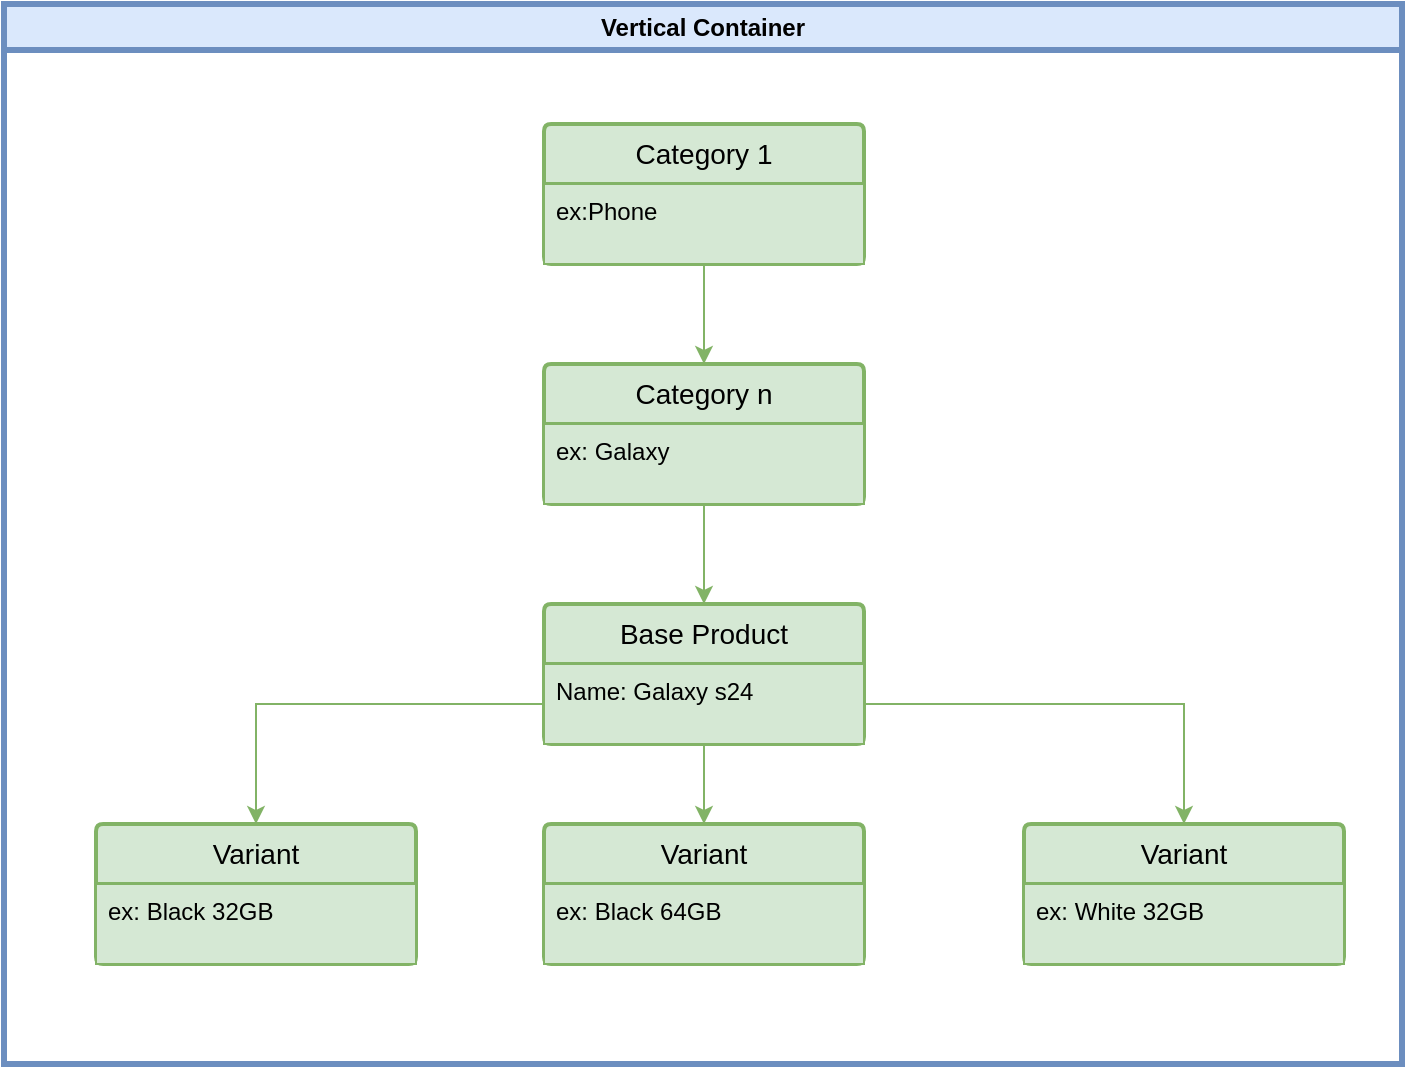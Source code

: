 <mxfile version="24.4.10" type="github" pages="3">
  <diagram name="1. Structure product" id="6ryz4ccO66AxR2wI0vaa">
    <mxGraphModel dx="1434" dy="746" grid="1" gridSize="10" guides="1" tooltips="1" connect="1" arrows="1" fold="1" page="1" pageScale="1" pageWidth="827" pageHeight="1169" math="0" shadow="0">
      <root>
        <mxCell id="0" />
        <mxCell id="1" parent="0" />
        <mxCell id="oYy9Nw4w6Qr8Ois-aqLs-1" value="Vertical Container" style="swimlane;whiteSpace=wrap;html=1;strokeWidth=3;fillColor=#dae8fc;strokeColor=#6c8ebf;" vertex="1" parent="1">
          <mxGeometry x="64" y="40" width="699" height="530" as="geometry" />
        </mxCell>
        <mxCell id="FM4NP6ebKmZ3h5DB7e9r-3" value="Base Product" style="swimlane;childLayout=stackLayout;horizontal=1;startSize=30;horizontalStack=0;rounded=1;fontSize=14;fontStyle=0;strokeWidth=2;resizeParent=0;resizeLast=1;shadow=0;dashed=0;align=center;arcSize=4;whiteSpace=wrap;html=1;fillColor=#d5e8d4;strokeColor=#82b366;" parent="oYy9Nw4w6Qr8Ois-aqLs-1" vertex="1">
          <mxGeometry x="270" y="300" width="160" height="70" as="geometry" />
        </mxCell>
        <mxCell id="FM4NP6ebKmZ3h5DB7e9r-4" value="Name: Galaxy s24" style="align=left;strokeColor=#82b366;fillColor=#d5e8d4;spacingLeft=4;fontSize=12;verticalAlign=top;resizable=0;rotatable=0;part=1;html=1;" parent="FM4NP6ebKmZ3h5DB7e9r-3" vertex="1">
          <mxGeometry y="30" width="160" height="40" as="geometry" />
        </mxCell>
        <mxCell id="YGNcSUg-PkcfSUEhg-0P-1" value="Category 1" style="swimlane;childLayout=stackLayout;horizontal=1;startSize=30;horizontalStack=0;rounded=1;fontSize=14;fontStyle=0;strokeWidth=2;resizeParent=0;resizeLast=1;shadow=0;dashed=0;align=center;arcSize=4;whiteSpace=wrap;html=1;fillColor=#d5e8d4;strokeColor=#82b366;" vertex="1" parent="oYy9Nw4w6Qr8Ois-aqLs-1">
          <mxGeometry x="270" y="60" width="160" height="70" as="geometry" />
        </mxCell>
        <mxCell id="YGNcSUg-PkcfSUEhg-0P-2" value="ex:Phone" style="align=left;strokeColor=#82b366;fillColor=#d5e8d4;spacingLeft=4;fontSize=12;verticalAlign=top;resizable=0;rotatable=0;part=1;html=1;" vertex="1" parent="YGNcSUg-PkcfSUEhg-0P-1">
          <mxGeometry y="30" width="160" height="40" as="geometry" />
        </mxCell>
        <mxCell id="YGNcSUg-PkcfSUEhg-0P-5" value="Variant" style="swimlane;childLayout=stackLayout;horizontal=1;startSize=30;horizontalStack=0;rounded=1;fontSize=14;fontStyle=0;strokeWidth=2;resizeParent=0;resizeLast=1;shadow=0;dashed=0;align=center;arcSize=4;whiteSpace=wrap;html=1;fillColor=#d5e8d4;strokeColor=#82b366;" vertex="1" parent="oYy9Nw4w6Qr8Ois-aqLs-1">
          <mxGeometry x="270" y="410" width="160" height="70" as="geometry" />
        </mxCell>
        <mxCell id="YGNcSUg-PkcfSUEhg-0P-6" value="ex: Black 64GB" style="align=left;strokeColor=#82b366;fillColor=#d5e8d4;spacingLeft=4;fontSize=12;verticalAlign=top;resizable=0;rotatable=0;part=1;html=1;" vertex="1" parent="YGNcSUg-PkcfSUEhg-0P-5">
          <mxGeometry y="30" width="160" height="40" as="geometry" />
        </mxCell>
        <mxCell id="YGNcSUg-PkcfSUEhg-0P-10" value="Category n" style="swimlane;childLayout=stackLayout;horizontal=1;startSize=30;horizontalStack=0;rounded=1;fontSize=14;fontStyle=0;strokeWidth=2;resizeParent=0;resizeLast=1;shadow=0;dashed=0;align=center;arcSize=4;whiteSpace=wrap;html=1;fillColor=#d5e8d4;strokeColor=#82b366;" vertex="1" parent="oYy9Nw4w6Qr8Ois-aqLs-1">
          <mxGeometry x="270" y="180" width="160" height="70" as="geometry" />
        </mxCell>
        <mxCell id="YGNcSUg-PkcfSUEhg-0P-11" value="ex: Galaxy" style="align=left;strokeColor=#82b366;fillColor=#d5e8d4;spacingLeft=4;fontSize=12;verticalAlign=top;resizable=0;rotatable=0;part=1;html=1;" vertex="1" parent="YGNcSUg-PkcfSUEhg-0P-10">
          <mxGeometry y="30" width="160" height="40" as="geometry" />
        </mxCell>
        <mxCell id="YGNcSUg-PkcfSUEhg-0P-13" style="edgeStyle=orthogonalEdgeStyle;rounded=0;orthogonalLoop=1;jettySize=auto;html=1;fillColor=#d5e8d4;strokeColor=#82b366;" edge="1" parent="oYy9Nw4w6Qr8Ois-aqLs-1" source="YGNcSUg-PkcfSUEhg-0P-2" target="YGNcSUg-PkcfSUEhg-0P-10">
          <mxGeometry relative="1" as="geometry" />
        </mxCell>
        <mxCell id="YGNcSUg-PkcfSUEhg-0P-14" style="edgeStyle=orthogonalEdgeStyle;rounded=0;orthogonalLoop=1;jettySize=auto;html=1;fillColor=#d5e8d4;strokeColor=#82b366;" edge="1" parent="oYy9Nw4w6Qr8Ois-aqLs-1" source="YGNcSUg-PkcfSUEhg-0P-11" target="FM4NP6ebKmZ3h5DB7e9r-3">
          <mxGeometry relative="1" as="geometry" />
        </mxCell>
        <mxCell id="YGNcSUg-PkcfSUEhg-0P-16" value="Variant" style="swimlane;childLayout=stackLayout;horizontal=1;startSize=30;horizontalStack=0;rounded=1;fontSize=14;fontStyle=0;strokeWidth=2;resizeParent=0;resizeLast=1;shadow=0;dashed=0;align=center;arcSize=4;whiteSpace=wrap;html=1;fillColor=#d5e8d4;strokeColor=#82b366;" vertex="1" parent="oYy9Nw4w6Qr8Ois-aqLs-1">
          <mxGeometry x="510" y="410" width="160" height="70" as="geometry" />
        </mxCell>
        <mxCell id="YGNcSUg-PkcfSUEhg-0P-17" value="ex: White 32GB" style="align=left;strokeColor=#82b366;fillColor=#d5e8d4;spacingLeft=4;fontSize=12;verticalAlign=top;resizable=0;rotatable=0;part=1;html=1;" vertex="1" parent="YGNcSUg-PkcfSUEhg-0P-16">
          <mxGeometry y="30" width="160" height="40" as="geometry" />
        </mxCell>
        <mxCell id="YGNcSUg-PkcfSUEhg-0P-18" value="Variant" style="swimlane;childLayout=stackLayout;horizontal=1;startSize=30;horizontalStack=0;rounded=1;fontSize=14;fontStyle=0;strokeWidth=2;resizeParent=0;resizeLast=1;shadow=0;dashed=0;align=center;arcSize=4;whiteSpace=wrap;html=1;fillColor=#d5e8d4;strokeColor=#82b366;" vertex="1" parent="oYy9Nw4w6Qr8Ois-aqLs-1">
          <mxGeometry x="46" y="410" width="160" height="70" as="geometry" />
        </mxCell>
        <mxCell id="YGNcSUg-PkcfSUEhg-0P-19" value="ex: Black 32GB" style="align=left;strokeColor=#82b366;fillColor=#d5e8d4;spacingLeft=4;fontSize=12;verticalAlign=top;resizable=0;rotatable=0;part=1;html=1;" vertex="1" parent="YGNcSUg-PkcfSUEhg-0P-18">
          <mxGeometry y="30" width="160" height="40" as="geometry" />
        </mxCell>
        <mxCell id="YGNcSUg-PkcfSUEhg-0P-20" style="edgeStyle=orthogonalEdgeStyle;rounded=0;orthogonalLoop=1;jettySize=auto;html=1;fillColor=#d5e8d4;strokeColor=#82b366;" edge="1" parent="oYy9Nw4w6Qr8Ois-aqLs-1" source="FM4NP6ebKmZ3h5DB7e9r-4" target="YGNcSUg-PkcfSUEhg-0P-18">
          <mxGeometry relative="1" as="geometry">
            <mxPoint x="110" y="410" as="targetPoint" />
          </mxGeometry>
        </mxCell>
        <mxCell id="YGNcSUg-PkcfSUEhg-0P-21" style="edgeStyle=orthogonalEdgeStyle;rounded=0;orthogonalLoop=1;jettySize=auto;html=1;fillColor=#d5e8d4;strokeColor=#82b366;" edge="1" parent="oYy9Nw4w6Qr8Ois-aqLs-1" source="FM4NP6ebKmZ3h5DB7e9r-4" target="YGNcSUg-PkcfSUEhg-0P-16">
          <mxGeometry relative="1" as="geometry" />
        </mxCell>
        <mxCell id="YGNcSUg-PkcfSUEhg-0P-22" style="edgeStyle=orthogonalEdgeStyle;rounded=0;orthogonalLoop=1;jettySize=auto;html=1;fillColor=#d5e8d4;strokeColor=#82b366;" edge="1" parent="oYy9Nw4w6Qr8Ois-aqLs-1" source="FM4NP6ebKmZ3h5DB7e9r-4" target="YGNcSUg-PkcfSUEhg-0P-5">
          <mxGeometry relative="1" as="geometry" />
        </mxCell>
      </root>
    </mxGraphModel>
  </diagram>
  <diagram id="ddg6zBA4e_43DE50-Oe3" name="2. Master/ChildCatalog Concept">
    <mxGraphModel dx="2606" dy="1148" grid="1" gridSize="10" guides="1" tooltips="1" connect="1" arrows="1" fold="1" page="0" pageScale="1" pageWidth="827" pageHeight="1169" math="0" shadow="0">
      <root>
        <mxCell id="0" />
        <mxCell id="1" parent="0" />
        <mxCell id="YYhg4_GQqu16NOlQkwNT-91" value="" style="group" vertex="1" connectable="0" parent="1">
          <mxGeometry x="-120" y="10" width="1900" height="1130" as="geometry" />
        </mxCell>
        <mxCell id="YYhg4_GQqu16NOlQkwNT-1" value="&lt;font style=&quot;font-size: 24px;&quot;&gt;Master/ Child Catalog Concept&lt;/font&gt;&lt;div&gt;&lt;br&gt;&lt;/div&gt;" style="text;html=1;align=center;verticalAlign=middle;resizable=0;points=[];autosize=1;strokeColor=none;fillColor=none;fontStyle=1" vertex="1" parent="YYhg4_GQqu16NOlQkwNT-91">
          <mxGeometry x="784" y="40" width="350" height="60" as="geometry" />
        </mxCell>
        <mxCell id="YYhg4_GQqu16NOlQkwNT-24" value="Master/ Child Catalog" style="swimlane;whiteSpace=wrap;html=1;fontSize=15;strokeWidth=3;perimeterSpacing=0;rounded=1;fillColor=#fff2cc;strokeColor=#d6b656;" vertex="1" parent="YYhg4_GQqu16NOlQkwNT-91">
          <mxGeometry y="110" width="1890" height="630" as="geometry" />
        </mxCell>
        <mxCell id="YYhg4_GQqu16NOlQkwNT-7" value="Child Estore catalog" style="swimlane;childLayout=stackLayout;horizontal=1;startSize=30;horizontalStack=0;rounded=1;fontSize=14;fontStyle=0;strokeWidth=2;resizeParent=0;resizeLast=1;shadow=0;dashed=0;align=center;arcSize=4;whiteSpace=wrap;html=1;fillColor=#dae8fc;strokeColor=#6c8ebf;" vertex="1" parent="YYhg4_GQqu16NOlQkwNT-24">
          <mxGeometry x="391" y="380" width="270" height="120" as="geometry" />
        </mxCell>
        <mxCell id="YYhg4_GQqu16NOlQkwNT-8" value="- Product catalogs for different online sites&lt;div&gt;- Site specific product attributes should be&amp;nbsp;&lt;/div&gt;&lt;div&gt;set up at this level&lt;/div&gt;" style="align=left;strokeColor=#6c8ebf;fillColor=#dae8fc;spacingLeft=4;fontSize=12;verticalAlign=top;resizable=0;rotatable=0;part=1;html=1;" vertex="1" parent="YYhg4_GQqu16NOlQkwNT-7">
          <mxGeometry y="30" width="270" height="90" as="geometry" />
        </mxCell>
        <mxCell id="YYhg4_GQqu16NOlQkwNT-9" value="Child EPP catalog" style="swimlane;childLayout=stackLayout;horizontal=1;startSize=30;horizontalStack=0;rounded=1;fontSize=14;fontStyle=0;strokeWidth=2;resizeParent=0;resizeLast=1;shadow=0;dashed=0;align=center;arcSize=4;whiteSpace=wrap;html=1;fillColor=#dae8fc;strokeColor=#6c8ebf;" vertex="1" parent="YYhg4_GQqu16NOlQkwNT-24">
          <mxGeometry x="721" y="380" width="270" height="120" as="geometry" />
        </mxCell>
        <mxCell id="YYhg4_GQqu16NOlQkwNT-10" value="- Product catalogs for different online sites&lt;div&gt;- Site specific product attributes should be&amp;nbsp;&lt;/div&gt;&lt;div&gt;set up at this level&lt;/div&gt;" style="align=left;strokeColor=#6c8ebf;fillColor=#dae8fc;spacingLeft=4;fontSize=12;verticalAlign=top;resizable=0;rotatable=0;part=1;html=1;" vertex="1" parent="YYhg4_GQqu16NOlQkwNT-9">
          <mxGeometry y="30" width="270" height="90" as="geometry" />
        </mxCell>
        <mxCell id="YYhg4_GQqu16NOlQkwNT-11" value="Child SMB catalog" style="swimlane;childLayout=stackLayout;horizontal=1;startSize=30;horizontalStack=0;rounded=1;fontSize=14;fontStyle=0;strokeWidth=2;resizeParent=0;resizeLast=1;shadow=0;dashed=0;align=center;arcSize=4;whiteSpace=wrap;html=1;fillColor=#dae8fc;strokeColor=#6c8ebf;" vertex="1" parent="YYhg4_GQqu16NOlQkwNT-24">
          <mxGeometry x="70" y="380" width="270" height="120" as="geometry" />
        </mxCell>
        <mxCell id="YYhg4_GQqu16NOlQkwNT-12" value="- Product catalogs for different online sites&lt;div&gt;- Site specific product attributes should be&amp;nbsp;&lt;/div&gt;&lt;div&gt;set up at this level&lt;/div&gt;" style="align=left;strokeColor=#6c8ebf;fillColor=#dae8fc;spacingLeft=4;fontSize=12;verticalAlign=top;resizable=0;rotatable=0;part=1;html=1;" vertex="1" parent="YYhg4_GQqu16NOlQkwNT-11">
          <mxGeometry y="30" width="270" height="90" as="geometry" />
        </mxCell>
        <mxCell id="YYhg4_GQqu16NOlQkwNT-74" value="" style="group;fillColor=#dae8fc;strokeColor=#6c8ebf;" vertex="1" connectable="0" parent="YYhg4_GQqu16NOlQkwNT-24">
          <mxGeometry x="1450" y="60" width="336" height="180" as="geometry" />
        </mxCell>
        <mxCell id="YYhg4_GQqu16NOlQkwNT-62" value="From external system" style="swimlane;fontStyle=0;childLayout=stackLayout;horizontal=1;startSize=30;horizontalStack=0;resizeParent=1;resizeParentMax=0;resizeLast=0;collapsible=1;marginBottom=0;whiteSpace=wrap;html=1;align=center;fillColor=#dae8fc;strokeColor=#6c8ebf;" vertex="1" parent="YYhg4_GQqu16NOlQkwNT-74">
          <mxGeometry width="170" height="180" as="geometry" />
        </mxCell>
        <mxCell id="YYhg4_GQqu16NOlQkwNT-63" value="Price (RRP)" style="text;strokeColor=#6c8ebf;fillColor=#dae8fc;align=center;verticalAlign=middle;spacingLeft=4;spacingRight=4;overflow=hidden;points=[[0,0.5],[1,0.5]];portConstraint=eastwest;rotatable=0;whiteSpace=wrap;html=1;" vertex="1" parent="YYhg4_GQqu16NOlQkwNT-62">
          <mxGeometry y="30" width="170" height="30" as="geometry" />
        </mxCell>
        <mxCell id="YYhg4_GQqu16NOlQkwNT-64" value="Images" style="text;strokeColor=#6c8ebf;fillColor=#dae8fc;align=center;verticalAlign=middle;spacingLeft=4;spacingRight=4;overflow=hidden;points=[[0,0.5],[1,0.5]];portConstraint=eastwest;rotatable=0;whiteSpace=wrap;html=1;" vertex="1" parent="YYhg4_GQqu16NOlQkwNT-62">
          <mxGeometry y="60" width="170" height="30" as="geometry" />
        </mxCell>
        <mxCell id="YYhg4_GQqu16NOlQkwNT-65" value="Title" style="text;strokeColor=#6c8ebf;fillColor=#dae8fc;align=center;verticalAlign=middle;spacingLeft=4;spacingRight=4;overflow=hidden;points=[[0,0.5],[1,0.5]];portConstraint=eastwest;rotatable=0;whiteSpace=wrap;html=1;" vertex="1" parent="YYhg4_GQqu16NOlQkwNT-62">
          <mxGeometry y="90" width="170" height="30" as="geometry" />
        </mxCell>
        <mxCell id="YYhg4_GQqu16NOlQkwNT-66" value="Description" style="text;strokeColor=#6c8ebf;fillColor=#dae8fc;align=center;verticalAlign=middle;spacingLeft=4;spacingRight=4;overflow=hidden;points=[[0,0.5],[1,0.5]];portConstraint=eastwest;rotatable=0;whiteSpace=wrap;html=1;" vertex="1" parent="YYhg4_GQqu16NOlQkwNT-62">
          <mxGeometry y="120" width="170" height="30" as="geometry" />
        </mxCell>
        <mxCell id="YYhg4_GQqu16NOlQkwNT-67" value="Stock" style="text;strokeColor=#6c8ebf;fillColor=#dae8fc;align=center;verticalAlign=middle;spacingLeft=4;spacingRight=4;overflow=hidden;points=[[0,0.5],[1,0.5]];portConstraint=eastwest;rotatable=0;whiteSpace=wrap;html=1;" vertex="1" parent="YYhg4_GQqu16NOlQkwNT-62">
          <mxGeometry y="150" width="170" height="30" as="geometry" />
        </mxCell>
        <mxCell id="YYhg4_GQqu16NOlQkwNT-68" value="Setup in HYBRIS" style="swimlane;fontStyle=0;childLayout=stackLayout;horizontal=1;startSize=30;horizontalStack=0;resizeParent=1;resizeParentMax=0;resizeLast=0;collapsible=1;marginBottom=0;whiteSpace=wrap;html=1;align=center;fillColor=#dae8fc;strokeColor=#6c8ebf;" vertex="1" parent="YYhg4_GQqu16NOlQkwNT-74">
          <mxGeometry x="170" width="166" height="180" as="geometry" />
        </mxCell>
        <mxCell id="YYhg4_GQqu16NOlQkwNT-69" value="Bullet Feature&lt;span style=&quot;white-space: pre;&quot;&gt;&#x9;&lt;/span&gt;" style="text;strokeColor=#6c8ebf;fillColor=#dae8fc;align=center;verticalAlign=middle;spacingLeft=4;spacingRight=4;overflow=hidden;points=[[0,0.5],[1,0.5]];portConstraint=eastwest;rotatable=0;whiteSpace=wrap;html=1;" vertex="1" parent="YYhg4_GQqu16NOlQkwNT-68">
          <mxGeometry y="30" width="166" height="30" as="geometry" />
        </mxCell>
        <mxCell id="YYhg4_GQqu16NOlQkwNT-70" value="Accordion Features" style="text;strokeColor=#6c8ebf;fillColor=#dae8fc;align=center;verticalAlign=middle;spacingLeft=4;spacingRight=4;overflow=hidden;points=[[0,0.5],[1,0.5]];portConstraint=eastwest;rotatable=0;whiteSpace=wrap;html=1;" vertex="1" parent="YYhg4_GQqu16NOlQkwNT-68">
          <mxGeometry y="60" width="166" height="30" as="geometry" />
        </mxCell>
        <mxCell id="YYhg4_GQqu16NOlQkwNT-71" value="Hero Tech Specs" style="text;strokeColor=#6c8ebf;fillColor=#dae8fc;align=center;verticalAlign=middle;spacingLeft=4;spacingRight=4;overflow=hidden;points=[[0,0.5],[1,0.5]];portConstraint=eastwest;rotatable=0;whiteSpace=wrap;html=1;" vertex="1" parent="YYhg4_GQqu16NOlQkwNT-68">
          <mxGeometry y="90" width="166" height="30" as="geometry" />
        </mxCell>
        <mxCell id="YYhg4_GQqu16NOlQkwNT-72" value="Category Markdowns" style="text;strokeColor=#6c8ebf;fillColor=#dae8fc;align=center;verticalAlign=middle;spacingLeft=4;spacingRight=4;overflow=hidden;points=[[0,0.5],[1,0.5]];portConstraint=eastwest;rotatable=0;whiteSpace=wrap;html=1;" vertex="1" parent="YYhg4_GQqu16NOlQkwNT-68">
          <mxGeometry y="120" width="166" height="60" as="geometry" />
        </mxCell>
        <mxCell id="YYhg4_GQqu16NOlQkwNT-78" value="Setup in HYBRIS" style="swimlane;fontStyle=0;childLayout=stackLayout;horizontal=1;startSize=30;horizontalStack=0;resizeParent=1;resizeParentMax=0;resizeLast=0;collapsible=1;marginBottom=0;whiteSpace=wrap;html=1;align=center;fillColor=#dae8fc;strokeColor=#6c8ebf;" vertex="1" parent="YYhg4_GQqu16NOlQkwNT-24">
          <mxGeometry x="1522" y="300" width="194" height="210" as="geometry" />
        </mxCell>
        <mxCell id="YYhg4_GQqu16NOlQkwNT-79" value="Special Price" style="text;strokeColor=#6c8ebf;fillColor=#dae8fc;align=center;verticalAlign=middle;spacingLeft=4;spacingRight=4;overflow=hidden;points=[[0,0.5],[1,0.5]];portConstraint=eastwest;rotatable=0;whiteSpace=wrap;html=1;" vertex="1" parent="YYhg4_GQqu16NOlQkwNT-78">
          <mxGeometry y="30" width="194" height="30" as="geometry" />
        </mxCell>
        <mxCell id="YYhg4_GQqu16NOlQkwNT-80" value="Product References" style="text;strokeColor=#6c8ebf;fillColor=#dae8fc;align=center;verticalAlign=middle;spacingLeft=4;spacingRight=4;overflow=hidden;points=[[0,0.5],[1,0.5]];portConstraint=eastwest;rotatable=0;whiteSpace=wrap;html=1;" vertex="1" parent="YYhg4_GQqu16NOlQkwNT-78">
          <mxGeometry y="60" width="194" height="30" as="geometry" />
        </mxCell>
        <mxCell id="YYhg4_GQqu16NOlQkwNT-81" value="Delivery Modes" style="text;strokeColor=#6c8ebf;fillColor=#dae8fc;align=center;verticalAlign=middle;spacingLeft=4;spacingRight=4;overflow=hidden;points=[[0,0.5],[1,0.5]];portConstraint=eastwest;rotatable=0;whiteSpace=wrap;html=1;" vertex="1" parent="YYhg4_GQqu16NOlQkwNT-78">
          <mxGeometry y="90" width="194" height="30" as="geometry" />
        </mxCell>
        <mxCell id="YYhg4_GQqu16NOlQkwNT-82" value="Pre Order Dates" style="text;strokeColor=#6c8ebf;fillColor=#dae8fc;align=center;verticalAlign=middle;spacingLeft=4;spacingRight=4;overflow=hidden;points=[[0,0.5],[1,0.5]];portConstraint=eastwest;rotatable=0;whiteSpace=wrap;html=1;" vertex="1" parent="YYhg4_GQqu16NOlQkwNT-78">
          <mxGeometry y="120" width="194" height="30" as="geometry" />
        </mxCell>
        <mxCell id="YYhg4_GQqu16NOlQkwNT-83" value="Merch Flag" style="text;strokeColor=#6c8ebf;fillColor=#dae8fc;align=center;verticalAlign=middle;spacingLeft=4;spacingRight=4;overflow=hidden;points=[[0,0.5],[1,0.5]];portConstraint=eastwest;rotatable=0;whiteSpace=wrap;html=1;" vertex="1" parent="YYhg4_GQqu16NOlQkwNT-78">
          <mxGeometry y="150" width="194" height="30" as="geometry" />
        </mxCell>
        <mxCell id="YYhg4_GQqu16NOlQkwNT-84" value="Merch Text" style="text;strokeColor=#6c8ebf;fillColor=#dae8fc;align=center;verticalAlign=middle;spacingLeft=4;spacingRight=4;overflow=hidden;points=[[0,0.5],[1,0.5]];portConstraint=eastwest;rotatable=0;whiteSpace=wrap;html=1;" vertex="1" parent="YYhg4_GQqu16NOlQkwNT-78">
          <mxGeometry y="180" width="194" height="30" as="geometry" />
        </mxCell>
        <mxCell id="YYhg4_GQqu16NOlQkwNT-86" value="Child POS catalog" style="swimlane;childLayout=stackLayout;horizontal=1;startSize=30;horizontalStack=0;rounded=1;fontSize=14;fontStyle=0;strokeWidth=2;resizeParent=0;resizeLast=1;shadow=0;dashed=0;align=center;arcSize=4;whiteSpace=wrap;html=1;fillColor=#dae8fc;strokeColor=#6c8ebf;" vertex="1" parent="YYhg4_GQqu16NOlQkwNT-24">
          <mxGeometry x="1040" y="380" width="270" height="120" as="geometry" />
        </mxCell>
        <mxCell id="YYhg4_GQqu16NOlQkwNT-87" value="- Product catalogs for different online sites&lt;div&gt;- Site specific product attributes should be&amp;nbsp;&lt;/div&gt;&lt;div&gt;set up at this level&lt;/div&gt;" style="align=left;strokeColor=#6c8ebf;fillColor=#dae8fc;spacingLeft=4;fontSize=12;verticalAlign=top;resizable=0;rotatable=0;part=1;html=1;" vertex="1" parent="YYhg4_GQqu16NOlQkwNT-86">
          <mxGeometry y="30" width="270" height="90" as="geometry" />
        </mxCell>
        <mxCell id="YYhg4_GQqu16NOlQkwNT-27" value="Master/ Child Catalog Syncing Principles" style="swimlane;whiteSpace=wrap;html=1;fontSize=15;strokeWidth=3;perimeterSpacing=0;rounded=1;fillColor=#fff2cc;strokeColor=#d6b656;" vertex="1" parent="YYhg4_GQqu16NOlQkwNT-91">
          <mxGeometry x="4" y="760" width="1166" height="370" as="geometry" />
        </mxCell>
        <mxCell id="YYhg4_GQqu16NOlQkwNT-48" style="edgeStyle=orthogonalEdgeStyle;rounded=0;orthogonalLoop=1;jettySize=auto;html=1;fillColor=#d5e8d4;strokeColor=#82b366;" edge="1" parent="YYhg4_GQqu16NOlQkwNT-27" source="YYhg4_GQqu16NOlQkwNT-40" target="YYhg4_GQqu16NOlQkwNT-41">
          <mxGeometry relative="1" as="geometry" />
        </mxCell>
        <mxCell id="YYhg4_GQqu16NOlQkwNT-40" value="1. Upload product catalog" style="whiteSpace=wrap;html=1;align=center;fillColor=#d5e8d4;strokeColor=#82b366;" vertex="1" parent="YYhg4_GQqu16NOlQkwNT-27">
          <mxGeometry x="130" y="120" width="120" height="50" as="geometry" />
        </mxCell>
        <mxCell id="YYhg4_GQqu16NOlQkwNT-49" style="edgeStyle=orthogonalEdgeStyle;rounded=0;orthogonalLoop=1;jettySize=auto;html=1;fillColor=#d5e8d4;strokeColor=#82b366;" edge="1" parent="YYhg4_GQqu16NOlQkwNT-27" source="YYhg4_GQqu16NOlQkwNT-41" target="YYhg4_GQqu16NOlQkwNT-45">
          <mxGeometry relative="1" as="geometry" />
        </mxCell>
        <mxCell id="YYhg4_GQqu16NOlQkwNT-41" value="2. Sync with External systems" style="whiteSpace=wrap;html=1;align=center;fillColor=#d5e8d4;strokeColor=#82b366;" vertex="1" parent="YYhg4_GQqu16NOlQkwNT-27">
          <mxGeometry x="290" y="120" width="120" height="50" as="geometry" />
        </mxCell>
        <mxCell id="YYhg4_GQqu16NOlQkwNT-52" style="edgeStyle=orthogonalEdgeStyle;rounded=0;orthogonalLoop=1;jettySize=auto;html=1;fillColor=#d5e8d4;strokeColor=#82b366;" edge="1" parent="YYhg4_GQqu16NOlQkwNT-27" source="YYhg4_GQqu16NOlQkwNT-45" target="YYhg4_GQqu16NOlQkwNT-46">
          <mxGeometry relative="1" as="geometry">
            <mxPoint x="590" y="146" as="targetPoint" />
          </mxGeometry>
        </mxCell>
        <mxCell id="YYhg4_GQqu16NOlQkwNT-45" value="3. Setup any site restriction" style="whiteSpace=wrap;html=1;align=center;fillColor=#d5e8d4;strokeColor=#82b366;" vertex="1" parent="YYhg4_GQqu16NOlQkwNT-27">
          <mxGeometry x="450" y="120" width="120" height="50" as="geometry" />
        </mxCell>
        <mxCell id="YYhg4_GQqu16NOlQkwNT-51" style="edgeStyle=orthogonalEdgeStyle;rounded=0;orthogonalLoop=1;jettySize=auto;html=1;fillColor=#d5e8d4;strokeColor=#82b366;" edge="1" parent="YYhg4_GQqu16NOlQkwNT-27" source="YYhg4_GQqu16NOlQkwNT-46" target="YYhg4_GQqu16NOlQkwNT-47">
          <mxGeometry relative="1" as="geometry" />
        </mxCell>
        <mxCell id="YYhg4_GQqu16NOlQkwNT-46" value="4.Setup Master level product Attributes" style="whiteSpace=wrap;html=1;align=center;fillColor=#d5e8d4;strokeColor=#82b366;" vertex="1" parent="YYhg4_GQqu16NOlQkwNT-27">
          <mxGeometry x="610" y="120" width="120" height="50" as="geometry" />
        </mxCell>
        <mxCell id="YYhg4_GQqu16NOlQkwNT-56" style="edgeStyle=orthogonalEdgeStyle;rounded=0;orthogonalLoop=1;jettySize=auto;html=1;fillColor=#d5e8d4;strokeColor=#82b366;" edge="1" parent="YYhg4_GQqu16NOlQkwNT-27" source="YYhg4_GQqu16NOlQkwNT-47" target="YYhg4_GQqu16NOlQkwNT-53">
          <mxGeometry relative="1" as="geometry" />
        </mxCell>
        <mxCell id="YYhg4_GQqu16NOlQkwNT-47" value="5. Sync with Child Catalogs" style="whiteSpace=wrap;html=1;align=center;fillColor=#d5e8d4;strokeColor=#82b366;" vertex="1" parent="YYhg4_GQqu16NOlQkwNT-27">
          <mxGeometry x="770" y="120" width="120" height="50" as="geometry" />
        </mxCell>
        <mxCell id="YYhg4_GQqu16NOlQkwNT-55" style="edgeStyle=orthogonalEdgeStyle;rounded=0;orthogonalLoop=1;jettySize=auto;html=1;fillColor=#d5e8d4;strokeColor=#82b366;" edge="1" parent="YYhg4_GQqu16NOlQkwNT-27" source="YYhg4_GQqu16NOlQkwNT-53" target="YYhg4_GQqu16NOlQkwNT-54">
          <mxGeometry relative="1" as="geometry" />
        </mxCell>
        <mxCell id="YYhg4_GQqu16NOlQkwNT-53" value="6. Setup Child level product attributes" style="whiteSpace=wrap;html=1;align=center;fillColor=#d5e8d4;strokeColor=#82b366;" vertex="1" parent="YYhg4_GQqu16NOlQkwNT-27">
          <mxGeometry x="770" y="240" width="120" height="50" as="geometry" />
        </mxCell>
        <mxCell id="YYhg4_GQqu16NOlQkwNT-54" value="7.Sync staged catalog with online" style="whiteSpace=wrap;html=1;align=center;fillColor=#d5e8d4;strokeColor=#82b366;" vertex="1" parent="YYhg4_GQqu16NOlQkwNT-27">
          <mxGeometry x="930" y="240" width="120" height="50" as="geometry" />
        </mxCell>
        <mxCell id="YYhg4_GQqu16NOlQkwNT-58" style="edgeStyle=orthogonalEdgeStyle;rounded=0;orthogonalLoop=1;jettySize=auto;html=1;fillColor=#d5e8d4;strokeColor=#82b366;" edge="1" parent="YYhg4_GQqu16NOlQkwNT-27" source="YYhg4_GQqu16NOlQkwNT-57" target="YYhg4_GQqu16NOlQkwNT-40">
          <mxGeometry relative="1" as="geometry" />
        </mxCell>
        <mxCell id="YYhg4_GQqu16NOlQkwNT-57" value="Master" style="text;html=1;align=center;verticalAlign=middle;resizable=0;points=[];autosize=1;strokeColor=#82b366;fillColor=#d5e8d4;fontSize=17;fontStyle=1" vertex="1" parent="YYhg4_GQqu16NOlQkwNT-27">
          <mxGeometry x="30" y="130" width="80" height="30" as="geometry" />
        </mxCell>
        <mxCell id="YYhg4_GQqu16NOlQkwNT-60" style="edgeStyle=orthogonalEdgeStyle;rounded=0;orthogonalLoop=1;jettySize=auto;html=1;fillColor=#d5e8d4;strokeColor=#82b366;" edge="1" parent="YYhg4_GQqu16NOlQkwNT-27" source="YYhg4_GQqu16NOlQkwNT-59">
          <mxGeometry relative="1" as="geometry">
            <mxPoint x="735" y="265" as="targetPoint" />
          </mxGeometry>
        </mxCell>
        <mxCell id="YYhg4_GQqu16NOlQkwNT-59" value="Child" style="text;html=1;align=center;verticalAlign=middle;resizable=0;points=[];autosize=1;strokeColor=#82b366;fillColor=#d5e8d4;fontSize=17;fontStyle=1" vertex="1" parent="YYhg4_GQqu16NOlQkwNT-27">
          <mxGeometry x="35" y="250" width="60" height="30" as="geometry" />
        </mxCell>
        <mxCell id="YYhg4_GQqu16NOlQkwNT-39" value="Steps:" style="text;html=1;align=center;verticalAlign=middle;resizable=0;points=[];autosize=1;strokeColor=#82b366;fillColor=#d5e8d4;fontStyle=1;fontSize=18;" vertex="1" parent="YYhg4_GQqu16NOlQkwNT-27">
          <mxGeometry x="35" y="40" width="70" height="40" as="geometry" />
        </mxCell>
        <mxCell id="YYhg4_GQqu16NOlQkwNT-4" value="Master catalog" style="swimlane;childLayout=stackLayout;horizontal=1;startSize=30;horizontalStack=0;rounded=1;fontSize=14;fontStyle=0;strokeWidth=2;resizeParent=0;resizeLast=1;shadow=0;dashed=0;align=center;arcSize=4;whiteSpace=wrap;html=1;fillColor=#dae8fc;strokeColor=#6c8ebf;" vertex="1" parent="YYhg4_GQqu16NOlQkwNT-91">
          <mxGeometry x="784" y="215" width="270" height="120" as="geometry" />
        </mxCell>
        <mxCell id="YYhg4_GQqu16NOlQkwNT-5" value="&lt;div&gt;-Contain all product from all site&lt;/div&gt;&lt;div&gt;- Can be restrict at some level (can&#39;t show)&lt;/div&gt;&lt;div&gt;- Need created and synced with external system&lt;/div&gt;&lt;div&gt;at this level&lt;/div&gt;" style="align=left;strokeColor=#6c8ebf;fillColor=#dae8fc;spacingLeft=4;fontSize=12;verticalAlign=top;resizable=0;rotatable=0;part=1;html=1;" vertex="1" parent="YYhg4_GQqu16NOlQkwNT-4">
          <mxGeometry y="30" width="270" height="90" as="geometry" />
        </mxCell>
        <mxCell id="YYhg4_GQqu16NOlQkwNT-13" style="edgeStyle=orthogonalEdgeStyle;rounded=0;orthogonalLoop=1;jettySize=auto;html=1;fillColor=#dae8fc;strokeColor=#6c8ebf;" edge="1" parent="YYhg4_GQqu16NOlQkwNT-91" source="YYhg4_GQqu16NOlQkwNT-5" target="YYhg4_GQqu16NOlQkwNT-7">
          <mxGeometry relative="1" as="geometry" />
        </mxCell>
        <mxCell id="YYhg4_GQqu16NOlQkwNT-14" style="edgeStyle=orthogonalEdgeStyle;rounded=0;orthogonalLoop=1;jettySize=auto;html=1;fillColor=#dae8fc;strokeColor=#6c8ebf;" edge="1" parent="YYhg4_GQqu16NOlQkwNT-91" source="YYhg4_GQqu16NOlQkwNT-5" target="YYhg4_GQqu16NOlQkwNT-11">
          <mxGeometry relative="1" as="geometry">
            <Array as="points">
              <mxPoint x="209" y="290" />
            </Array>
          </mxGeometry>
        </mxCell>
        <mxCell id="YYhg4_GQqu16NOlQkwNT-15" style="edgeStyle=orthogonalEdgeStyle;rounded=0;orthogonalLoop=1;jettySize=auto;html=1;fillColor=#dae8fc;strokeColor=#6c8ebf;" edge="1" parent="YYhg4_GQqu16NOlQkwNT-91" source="YYhg4_GQqu16NOlQkwNT-5" target="YYhg4_GQqu16NOlQkwNT-9">
          <mxGeometry relative="1" as="geometry">
            <Array as="points">
              <mxPoint x="860" y="290" />
            </Array>
          </mxGeometry>
        </mxCell>
        <mxCell id="YYhg4_GQqu16NOlQkwNT-88" style="edgeStyle=orthogonalEdgeStyle;rounded=0;orthogonalLoop=1;jettySize=auto;html=1;fillColor=#dae8fc;strokeColor=#6c8ebf;" edge="1" parent="YYhg4_GQqu16NOlQkwNT-91" source="YYhg4_GQqu16NOlQkwNT-5" target="YYhg4_GQqu16NOlQkwNT-86">
          <mxGeometry relative="1" as="geometry">
            <Array as="points">
              <mxPoint x="1175" y="290" />
            </Array>
          </mxGeometry>
        </mxCell>
        <mxCell id="YYhg4_GQqu16NOlQkwNT-89" value="" style="endArrow=classic;startArrow=classic;html=1;rounded=0;fillColor=#dae8fc;strokeColor=#6c8ebf;" edge="1" parent="YYhg4_GQqu16NOlQkwNT-91">
          <mxGeometry width="50" height="50" relative="1" as="geometry">
            <mxPoint x="1080" y="260" as="sourcePoint" />
            <mxPoint x="1440" y="260" as="targetPoint" />
          </mxGeometry>
        </mxCell>
        <mxCell id="YYhg4_GQqu16NOlQkwNT-90" value="" style="endArrow=classic;startArrow=classic;html=1;rounded=0;fillColor=#dae8fc;strokeColor=#6c8ebf;" edge="1" parent="YYhg4_GQqu16NOlQkwNT-91">
          <mxGeometry width="50" height="50" relative="1" as="geometry">
            <mxPoint x="1320" y="540" as="sourcePoint" />
            <mxPoint x="1500" y="540" as="targetPoint" />
          </mxGeometry>
        </mxCell>
      </root>
    </mxGraphModel>
  </diagram>
  <diagram id="LRKQMjEb8syhg0F_VA3R" name="3. Product Sales Status">
    <mxGraphModel dx="2206" dy="1148" grid="1" gridSize="10" guides="1" tooltips="1" connect="1" arrows="1" fold="1" page="0" pageScale="1" pageWidth="827" pageHeight="1169" math="0" shadow="0">
      <root>
        <mxCell id="0" />
        <mxCell id="1" parent="0" />
      </root>
    </mxGraphModel>
  </diagram>
</mxfile>

